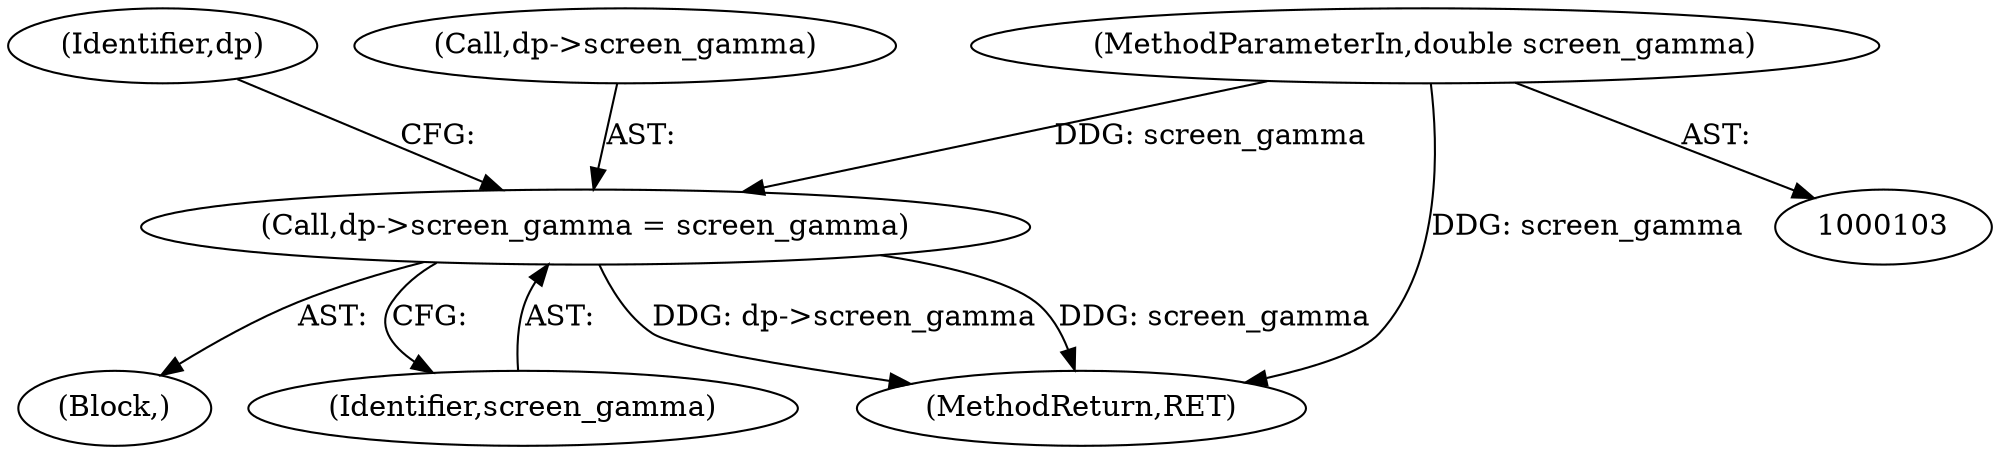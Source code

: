 digraph "0_Android_9d4853418ab2f754c2b63e091c29c5529b8b86ca_45@pointer" {
"1000142" [label="(Call,dp->screen_gamma = screen_gamma)"];
"1000108" [label="(MethodParameterIn,double screen_gamma)"];
"1000149" [label="(Identifier,dp)"];
"1000143" [label="(Call,dp->screen_gamma)"];
"1000117" [label="(Block,)"];
"1000146" [label="(Identifier,screen_gamma)"];
"1000142" [label="(Call,dp->screen_gamma = screen_gamma)"];
"1000218" [label="(MethodReturn,RET)"];
"1000108" [label="(MethodParameterIn,double screen_gamma)"];
"1000142" -> "1000117"  [label="AST: "];
"1000142" -> "1000146"  [label="CFG: "];
"1000143" -> "1000142"  [label="AST: "];
"1000146" -> "1000142"  [label="AST: "];
"1000149" -> "1000142"  [label="CFG: "];
"1000142" -> "1000218"  [label="DDG: dp->screen_gamma"];
"1000142" -> "1000218"  [label="DDG: screen_gamma"];
"1000108" -> "1000142"  [label="DDG: screen_gamma"];
"1000108" -> "1000103"  [label="AST: "];
"1000108" -> "1000218"  [label="DDG: screen_gamma"];
}
